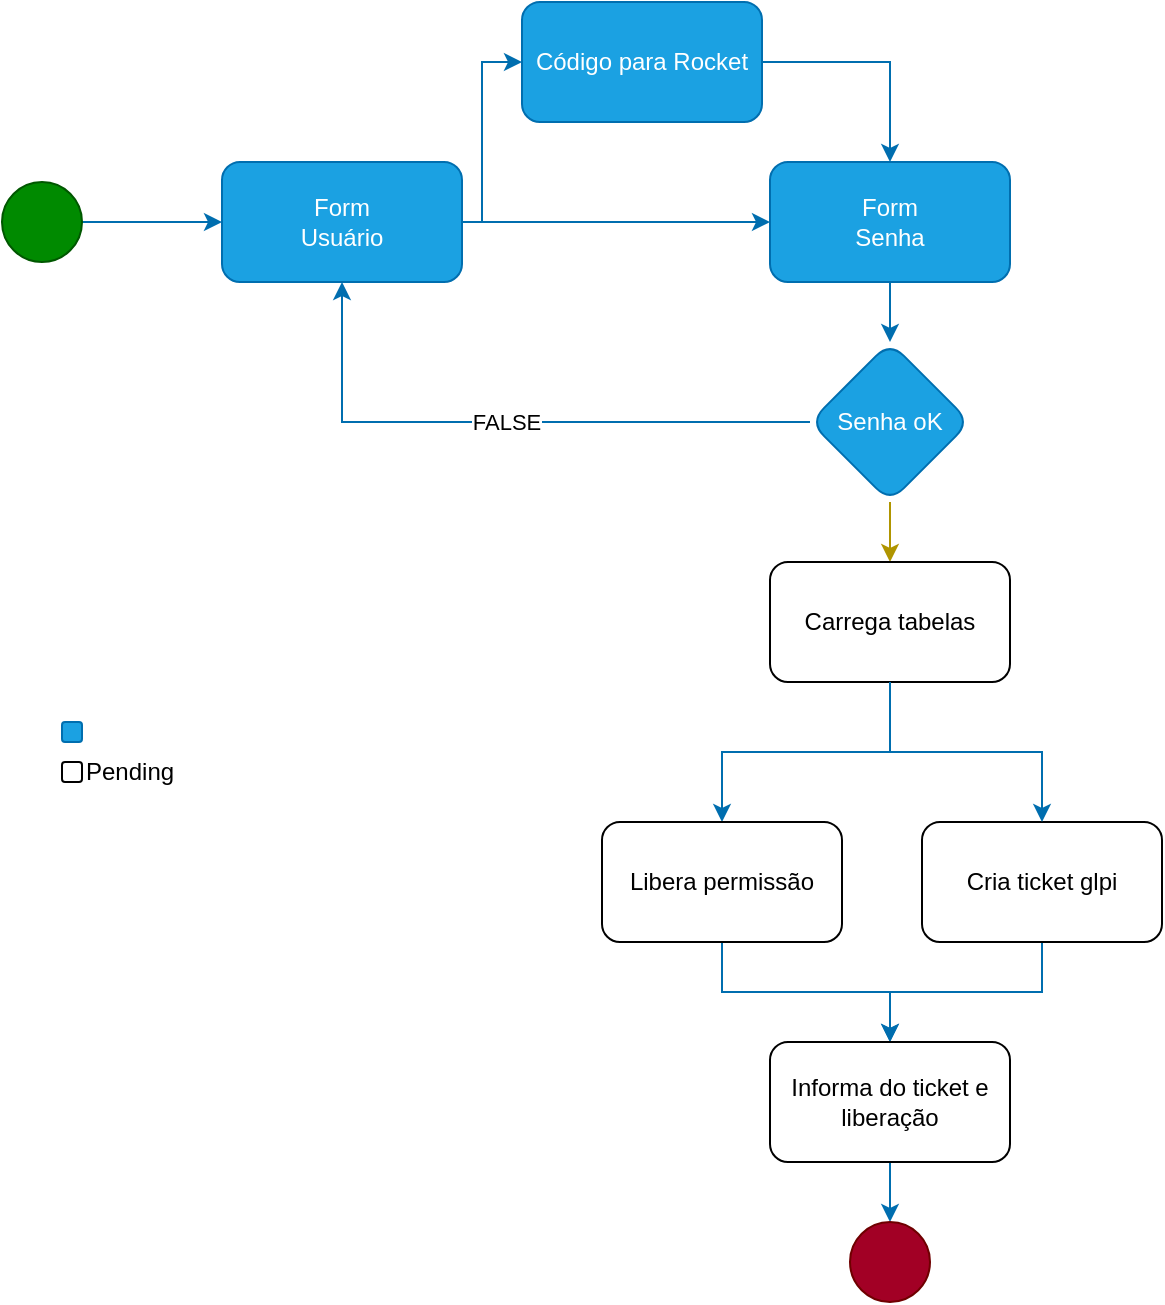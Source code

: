 <mxfile>
    <diagram id="CQ-E3pTUVAAmznHMhiSK" name="Page-1">
        <mxGraphModel dx="1966" dy="800" grid="1" gridSize="10" guides="1" tooltips="1" connect="1" arrows="1" fold="1" page="1" pageScale="1" pageWidth="827" pageHeight="1169" background="none" math="0" shadow="0">
            <root>
                <mxCell id="0"/>
                <mxCell id="1" parent="0"/>
                <mxCell id="MpxOjJPeVTy1EKCFRsP5-7" value="" style="edgeStyle=orthogonalEdgeStyle;rounded=0;orthogonalLoop=1;jettySize=auto;html=1;entryX=0;entryY=0.5;entryDx=0;entryDy=0;fillColor=#1ba1e2;strokeColor=#006EAF;" parent="1" source="MpxOjJPeVTy1EKCFRsP5-1" target="MpxOjJPeVTy1EKCFRsP5-4" edge="1">
                    <mxGeometry relative="1" as="geometry">
                        <mxPoint x="280" y="210" as="targetPoint"/>
                    </mxGeometry>
                </mxCell>
                <mxCell id="MpxOjJPeVTy1EKCFRsP5-9" value="" style="edgeStyle=orthogonalEdgeStyle;rounded=0;orthogonalLoop=1;jettySize=auto;html=1;entryX=0;entryY=0.5;entryDx=0;entryDy=0;fillColor=#1ba1e2;strokeColor=#006EAF;" parent="1" source="MpxOjJPeVTy1EKCFRsP5-1" target="MpxOjJPeVTy1EKCFRsP5-2" edge="1">
                    <mxGeometry relative="1" as="geometry">
                        <mxPoint x="140" y="100" as="targetPoint"/>
                        <Array as="points">
                            <mxPoint x="210" y="210"/>
                            <mxPoint x="210" y="130"/>
                        </Array>
                    </mxGeometry>
                </mxCell>
                <mxCell id="MpxOjJPeVTy1EKCFRsP5-1" value="&lt;div&gt;Form &lt;br&gt;&lt;/div&gt;&lt;div&gt;Usuário&lt;br&gt;&lt;/div&gt;" style="rounded=1;whiteSpace=wrap;html=1;fillColor=#1ba1e2;strokeColor=#006EAF;fontColor=#ffffff;" parent="1" vertex="1">
                    <mxGeometry x="80" y="180" width="120" height="60" as="geometry"/>
                </mxCell>
                <mxCell id="MpxOjJPeVTy1EKCFRsP5-5" value="" style="edgeStyle=orthogonalEdgeStyle;rounded=0;orthogonalLoop=1;jettySize=auto;html=1;fillColor=#1ba1e2;strokeColor=#006EAF;" parent="1" source="MpxOjJPeVTy1EKCFRsP5-2" target="MpxOjJPeVTy1EKCFRsP5-4" edge="1">
                    <mxGeometry relative="1" as="geometry"/>
                </mxCell>
                <mxCell id="MpxOjJPeVTy1EKCFRsP5-2" value="Código para Rocket" style="rounded=1;whiteSpace=wrap;html=1;fillColor=#1ba1e2;strokeColor=#006EAF;fontColor=#ffffff;" parent="1" vertex="1">
                    <mxGeometry x="230" y="100" width="120" height="60" as="geometry"/>
                </mxCell>
                <mxCell id="MpxOjJPeVTy1EKCFRsP5-11" value="" style="edgeStyle=orthogonalEdgeStyle;rounded=0;orthogonalLoop=1;jettySize=auto;html=1;fillColor=#1ba1e2;strokeColor=#006EAF;" parent="1" source="MpxOjJPeVTy1EKCFRsP5-4" target="MpxOjJPeVTy1EKCFRsP5-10" edge="1">
                    <mxGeometry relative="1" as="geometry"/>
                </mxCell>
                <mxCell id="MpxOjJPeVTy1EKCFRsP5-4" value="&lt;div&gt;Form&lt;/div&gt;&lt;div&gt;Senha&lt;br&gt;&lt;/div&gt;" style="rounded=1;whiteSpace=wrap;html=1;fillColor=#1ba1e2;strokeColor=#006EAF;fontColor=#ffffff;" parent="1" vertex="1">
                    <mxGeometry x="354" y="180" width="120" height="60" as="geometry"/>
                </mxCell>
                <mxCell id="MpxOjJPeVTy1EKCFRsP5-13" value="FALSE" style="edgeStyle=orthogonalEdgeStyle;rounded=0;orthogonalLoop=1;jettySize=auto;html=1;entryX=0.5;entryY=1;entryDx=0;entryDy=0;fillColor=#1ba1e2;strokeColor=#006EAF;" parent="1" source="MpxOjJPeVTy1EKCFRsP5-10" target="MpxOjJPeVTy1EKCFRsP5-1" edge="1">
                    <mxGeometry relative="1" as="geometry">
                        <mxPoint x="314" y="310" as="targetPoint"/>
                    </mxGeometry>
                </mxCell>
                <mxCell id="MpxOjJPeVTy1EKCFRsP5-15" value="" style="edgeStyle=orthogonalEdgeStyle;rounded=0;orthogonalLoop=1;jettySize=auto;html=1;fillColor=#e3c800;strokeColor=#B09500;" parent="1" source="MpxOjJPeVTy1EKCFRsP5-10" target="MpxOjJPeVTy1EKCFRsP5-14" edge="1">
                    <mxGeometry relative="1" as="geometry"/>
                </mxCell>
                <mxCell id="MpxOjJPeVTy1EKCFRsP5-10" value="Senha oK" style="rhombus;whiteSpace=wrap;html=1;rounded=1;fillColor=#1ba1e2;strokeColor=#006EAF;fontColor=#ffffff;" parent="1" vertex="1">
                    <mxGeometry x="374" y="270" width="80" height="80" as="geometry"/>
                </mxCell>
                <mxCell id="MpxOjJPeVTy1EKCFRsP5-17" value="" style="edgeStyle=orthogonalEdgeStyle;rounded=0;orthogonalLoop=1;jettySize=auto;html=1;fillColor=#1ba1e2;strokeColor=#006EAF;" parent="1" source="MpxOjJPeVTy1EKCFRsP5-14" target="MpxOjJPeVTy1EKCFRsP5-16" edge="1">
                    <mxGeometry relative="1" as="geometry"/>
                </mxCell>
                <mxCell id="MpxOjJPeVTy1EKCFRsP5-14" value="Carrega tabelas" style="rounded=1;whiteSpace=wrap;html=1;" parent="1" vertex="1">
                    <mxGeometry x="354" y="380" width="120" height="60" as="geometry"/>
                </mxCell>
                <mxCell id="MpxOjJPeVTy1EKCFRsP5-21" value="" style="edgeStyle=orthogonalEdgeStyle;rounded=0;orthogonalLoop=1;jettySize=auto;html=1;fillColor=#1ba1e2;strokeColor=#006EAF;" parent="1" source="MpxOjJPeVTy1EKCFRsP5-16" target="MpxOjJPeVTy1EKCFRsP5-20" edge="1">
                    <mxGeometry relative="1" as="geometry"/>
                </mxCell>
                <mxCell id="MpxOjJPeVTy1EKCFRsP5-16" value="Libera permissão" style="whiteSpace=wrap;html=1;rounded=1;" parent="1" vertex="1">
                    <mxGeometry x="270" y="510" width="120" height="60" as="geometry"/>
                </mxCell>
                <mxCell id="MpxOjJPeVTy1EKCFRsP5-22" value="" style="edgeStyle=orthogonalEdgeStyle;rounded=0;orthogonalLoop=1;jettySize=auto;html=1;fillColor=#1ba1e2;strokeColor=#006EAF;" parent="1" source="MpxOjJPeVTy1EKCFRsP5-18" target="MpxOjJPeVTy1EKCFRsP5-20" edge="1">
                    <mxGeometry relative="1" as="geometry"/>
                </mxCell>
                <mxCell id="MpxOjJPeVTy1EKCFRsP5-18" value="Cria ticket glpi" style="whiteSpace=wrap;html=1;rounded=1;" parent="1" vertex="1">
                    <mxGeometry x="430" y="510" width="120" height="60" as="geometry"/>
                </mxCell>
                <mxCell id="MpxOjJPeVTy1EKCFRsP5-19" value="" style="edgeStyle=orthogonalEdgeStyle;rounded=0;orthogonalLoop=1;jettySize=auto;html=1;entryX=0.5;entryY=0;entryDx=0;entryDy=0;exitX=0.5;exitY=1;exitDx=0;exitDy=0;fillColor=#1ba1e2;strokeColor=#006EAF;" parent="1" source="MpxOjJPeVTy1EKCFRsP5-14" target="MpxOjJPeVTy1EKCFRsP5-18" edge="1">
                    <mxGeometry relative="1" as="geometry">
                        <mxPoint x="424" y="450" as="sourcePoint"/>
                        <mxPoint x="340" y="520" as="targetPoint"/>
                    </mxGeometry>
                </mxCell>
                <mxCell id="T-FEMNvMZECPwDIgLNaZ-2" value="" style="edgeStyle=orthogonalEdgeStyle;rounded=0;orthogonalLoop=1;jettySize=auto;html=1;fillColor=#1ba1e2;strokeColor=#006EAF;" parent="1" source="MpxOjJPeVTy1EKCFRsP5-20" target="T-FEMNvMZECPwDIgLNaZ-1" edge="1">
                    <mxGeometry relative="1" as="geometry"/>
                </mxCell>
                <mxCell id="MpxOjJPeVTy1EKCFRsP5-20" value="Informa do ticket e liberação" style="whiteSpace=wrap;html=1;rounded=1;" parent="1" vertex="1">
                    <mxGeometry x="354" y="620" width="120" height="60" as="geometry"/>
                </mxCell>
                <mxCell id="MpxOjJPeVTy1EKCFRsP5-24" value="" style="edgeStyle=orthogonalEdgeStyle;rounded=0;orthogonalLoop=1;jettySize=auto;html=1;fillColor=#1ba1e2;strokeColor=#006EAF;" parent="1" source="MpxOjJPeVTy1EKCFRsP5-23" target="MpxOjJPeVTy1EKCFRsP5-1" edge="1">
                    <mxGeometry relative="1" as="geometry"/>
                </mxCell>
                <mxCell id="MpxOjJPeVTy1EKCFRsP5-23" value="" style="ellipse;whiteSpace=wrap;html=1;aspect=fixed;fillColor=#008a00;strokeColor=#005700;fontColor=#ffffff;" parent="1" vertex="1">
                    <mxGeometry x="-30" y="190" width="40" height="40" as="geometry"/>
                </mxCell>
                <mxCell id="T-FEMNvMZECPwDIgLNaZ-1" value="" style="ellipse;whiteSpace=wrap;html=1;aspect=fixed;fillColor=#a20025;strokeColor=#6F0000;fontColor=#ffffff;" parent="1" vertex="1">
                    <mxGeometry x="394" y="710" width="40" height="40" as="geometry"/>
                </mxCell>
                <mxCell id="HwpK9y0VnRjU-FKLsbLJ-1" value="Completed" style="rounded=1;whiteSpace=wrap;html=1;fillColor=#1ba1e2;strokeColor=#006EAF;labelPosition=right;verticalLabelPosition=middle;align=left;verticalAlign=middle;fontColor=#ffffff;" parent="1" vertex="1">
                    <mxGeometry y="460" width="10" height="10" as="geometry"/>
                </mxCell>
                <mxCell id="HwpK9y0VnRjU-FKLsbLJ-2" value="Pending" style="rounded=1;whiteSpace=wrap;html=1;labelPosition=right;verticalLabelPosition=middle;align=left;verticalAlign=middle;" parent="1" vertex="1">
                    <mxGeometry y="480" width="10" height="10" as="geometry"/>
                </mxCell>
            </root>
        </mxGraphModel>
    </diagram>
</mxfile>